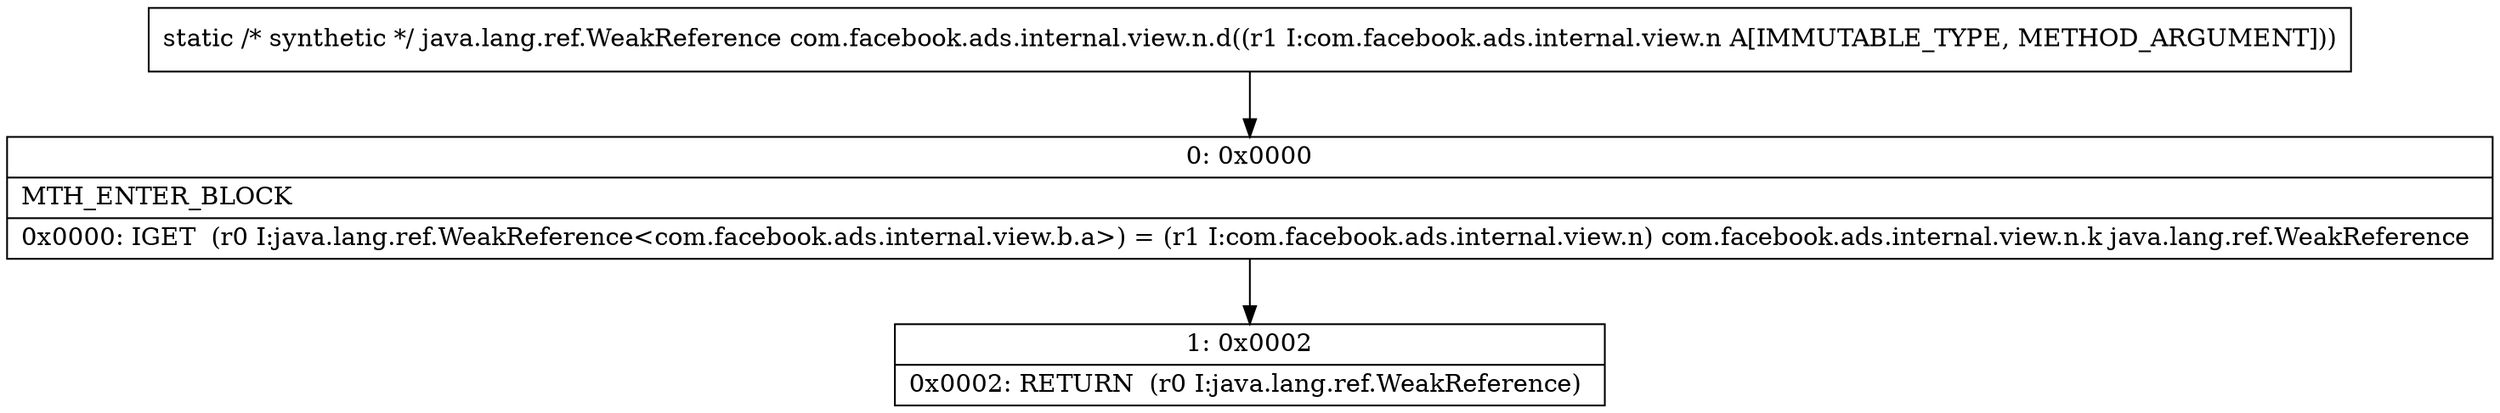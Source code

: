 digraph "CFG forcom.facebook.ads.internal.view.n.d(Lcom\/facebook\/ads\/internal\/view\/n;)Ljava\/lang\/ref\/WeakReference;" {
Node_0 [shape=record,label="{0\:\ 0x0000|MTH_ENTER_BLOCK\l|0x0000: IGET  (r0 I:java.lang.ref.WeakReference\<com.facebook.ads.internal.view.b.a\>) = (r1 I:com.facebook.ads.internal.view.n) com.facebook.ads.internal.view.n.k java.lang.ref.WeakReference \l}"];
Node_1 [shape=record,label="{1\:\ 0x0002|0x0002: RETURN  (r0 I:java.lang.ref.WeakReference) \l}"];
MethodNode[shape=record,label="{static \/* synthetic *\/ java.lang.ref.WeakReference com.facebook.ads.internal.view.n.d((r1 I:com.facebook.ads.internal.view.n A[IMMUTABLE_TYPE, METHOD_ARGUMENT])) }"];
MethodNode -> Node_0;
Node_0 -> Node_1;
}

